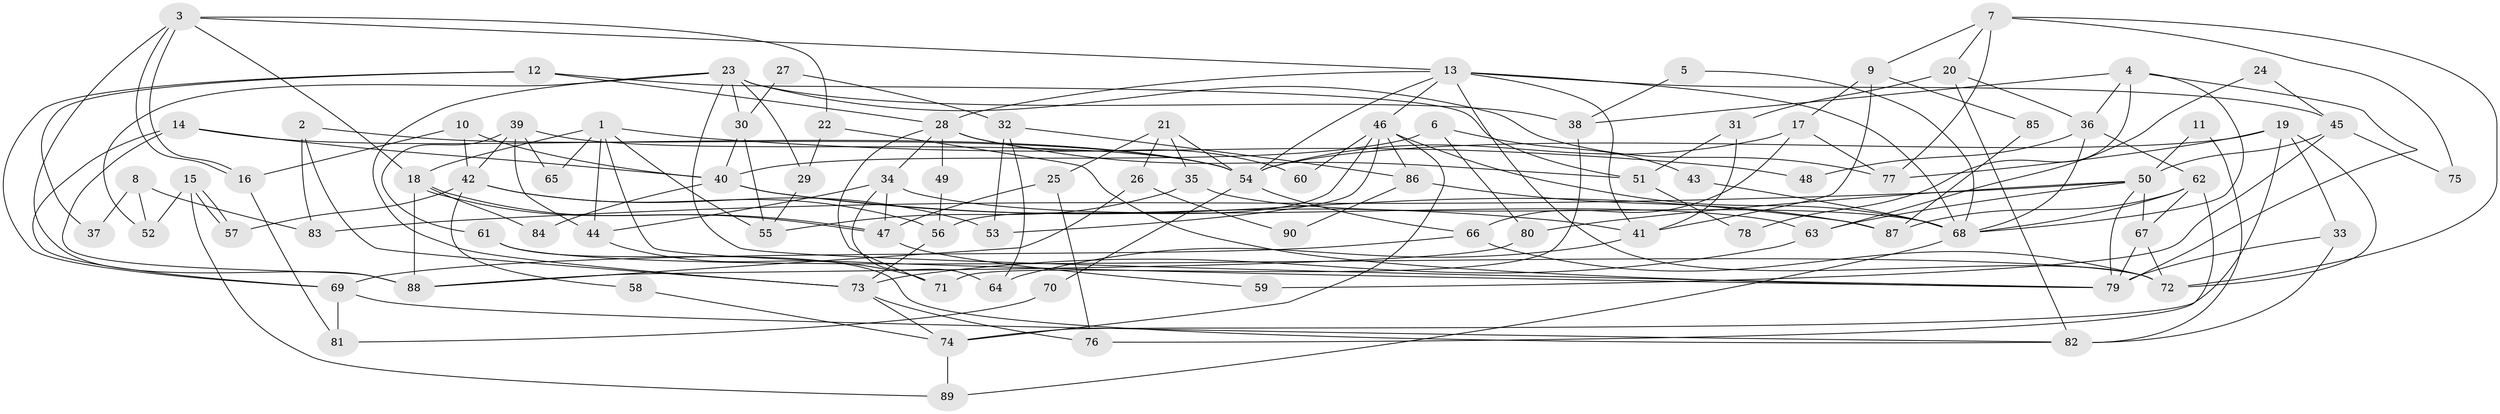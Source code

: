 // Generated by graph-tools (version 1.1) at 2025/11/02/27/25 16:11:23]
// undirected, 90 vertices, 180 edges
graph export_dot {
graph [start="1"]
  node [color=gray90,style=filled];
  1;
  2;
  3;
  4;
  5;
  6;
  7;
  8;
  9;
  10;
  11;
  12;
  13;
  14;
  15;
  16;
  17;
  18;
  19;
  20;
  21;
  22;
  23;
  24;
  25;
  26;
  27;
  28;
  29;
  30;
  31;
  32;
  33;
  34;
  35;
  36;
  37;
  38;
  39;
  40;
  41;
  42;
  43;
  44;
  45;
  46;
  47;
  48;
  49;
  50;
  51;
  52;
  53;
  54;
  55;
  56;
  57;
  58;
  59;
  60;
  61;
  62;
  63;
  64;
  65;
  66;
  67;
  68;
  69;
  70;
  71;
  72;
  73;
  74;
  75;
  76;
  77;
  78;
  79;
  80;
  81;
  82;
  83;
  84;
  85;
  86;
  87;
  88;
  89;
  90;
  1 -- 18;
  1 -- 44;
  1 -- 48;
  1 -- 55;
  1 -- 65;
  1 -- 79;
  2 -- 73;
  2 -- 54;
  2 -- 83;
  3 -- 16;
  3 -- 16;
  3 -- 13;
  3 -- 18;
  3 -- 22;
  3 -- 88;
  4 -- 36;
  4 -- 79;
  4 -- 38;
  4 -- 68;
  4 -- 78;
  5 -- 38;
  5 -- 68;
  6 -- 80;
  6 -- 40;
  6 -- 43;
  7 -- 72;
  7 -- 77;
  7 -- 9;
  7 -- 20;
  7 -- 75;
  8 -- 52;
  8 -- 83;
  8 -- 37;
  9 -- 41;
  9 -- 17;
  9 -- 85;
  10 -- 42;
  10 -- 40;
  10 -- 16;
  11 -- 82;
  11 -- 50;
  12 -- 69;
  12 -- 28;
  12 -- 37;
  12 -- 51;
  13 -- 72;
  13 -- 68;
  13 -- 28;
  13 -- 41;
  13 -- 45;
  13 -- 46;
  13 -- 54;
  14 -- 54;
  14 -- 88;
  14 -- 40;
  14 -- 69;
  15 -- 89;
  15 -- 57;
  15 -- 57;
  15 -- 52;
  16 -- 81;
  17 -- 54;
  17 -- 66;
  17 -- 77;
  18 -- 47;
  18 -- 47;
  18 -- 84;
  18 -- 88;
  19 -- 77;
  19 -- 72;
  19 -- 33;
  19 -- 54;
  19 -- 74;
  20 -- 82;
  20 -- 31;
  20 -- 36;
  21 -- 35;
  21 -- 54;
  21 -- 25;
  21 -- 26;
  22 -- 29;
  22 -- 79;
  23 -- 73;
  23 -- 79;
  23 -- 29;
  23 -- 30;
  23 -- 38;
  23 -- 52;
  23 -- 77;
  24 -- 63;
  24 -- 45;
  25 -- 76;
  25 -- 47;
  26 -- 88;
  26 -- 90;
  27 -- 32;
  27 -- 30;
  28 -- 51;
  28 -- 34;
  28 -- 49;
  28 -- 60;
  28 -- 71;
  29 -- 55;
  30 -- 40;
  30 -- 55;
  31 -- 41;
  31 -- 51;
  32 -- 53;
  32 -- 64;
  32 -- 86;
  33 -- 79;
  33 -- 82;
  34 -- 47;
  34 -- 44;
  34 -- 63;
  34 -- 64;
  35 -- 55;
  35 -- 68;
  36 -- 68;
  36 -- 48;
  36 -- 62;
  38 -- 71;
  39 -- 54;
  39 -- 44;
  39 -- 42;
  39 -- 61;
  39 -- 65;
  40 -- 87;
  40 -- 41;
  40 -- 84;
  41 -- 64;
  42 -- 56;
  42 -- 53;
  42 -- 57;
  42 -- 58;
  43 -- 68;
  44 -- 71;
  45 -- 50;
  45 -- 59;
  45 -- 75;
  46 -- 68;
  46 -- 53;
  46 -- 56;
  46 -- 60;
  46 -- 74;
  46 -- 86;
  47 -- 59;
  49 -- 56;
  50 -- 79;
  50 -- 67;
  50 -- 63;
  50 -- 80;
  50 -- 83;
  51 -- 78;
  54 -- 66;
  54 -- 70;
  56 -- 73;
  58 -- 74;
  61 -- 82;
  61 -- 72;
  62 -- 67;
  62 -- 68;
  62 -- 76;
  62 -- 87;
  63 -- 73;
  66 -- 69;
  66 -- 72;
  67 -- 79;
  67 -- 72;
  68 -- 89;
  69 -- 81;
  69 -- 82;
  70 -- 81;
  73 -- 74;
  73 -- 76;
  74 -- 89;
  80 -- 88;
  85 -- 87;
  86 -- 87;
  86 -- 90;
}
